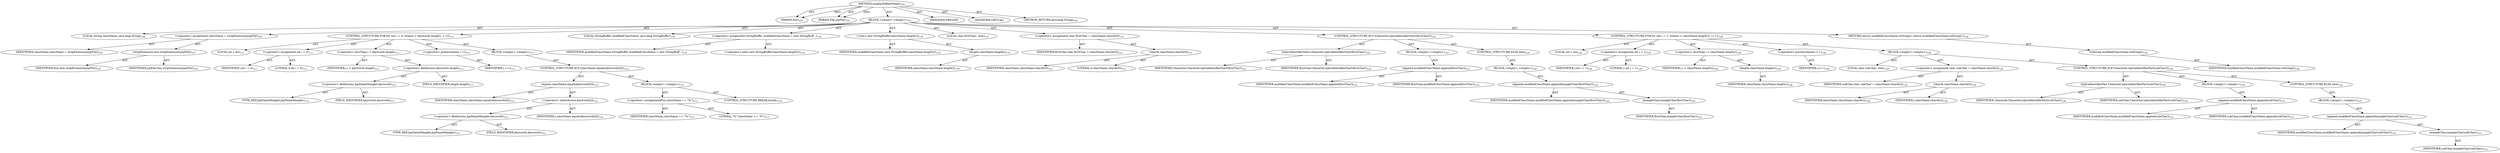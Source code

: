 digraph "mapJspToBaseName" {  
"111669149697" [label = <(METHOD,mapJspToBaseName)<SUB>105</SUB>> ]
"115964116993" [label = <(PARAM,this)<SUB>105</SUB>> ]
"115964116995" [label = <(PARAM,File jspFile)<SUB>105</SUB>> ]
"25769803777" [label = <(BLOCK,&lt;empty&gt;,&lt;empty&gt;)<SUB>105</SUB>> ]
"94489280512" [label = <(LOCAL,String className: java.lang.String)<SUB>106</SUB>> ]
"30064771074" [label = <(&lt;operator&gt;.assignment,className = stripExtension(jspFile))<SUB>107</SUB>> ]
"68719476739" [label = <(IDENTIFIER,className,className = stripExtension(jspFile))<SUB>107</SUB>> ]
"30064771075" [label = <(stripExtension,this.stripExtension(jspFile))<SUB>107</SUB>> ]
"68719476737" [label = <(IDENTIFIER,this,this.stripExtension(jspFile))<SUB>107</SUB>> ]
"68719476740" [label = <(IDENTIFIER,jspFile,this.stripExtension(jspFile))<SUB>107</SUB>> ]
"47244640256" [label = <(CONTROL_STRUCTURE,FOR,for (int i = 0; Some(i &lt; keywords.length); ++i))<SUB>111</SUB>> ]
"94489280513" [label = <(LOCAL,int i: int)<SUB>111</SUB>> ]
"30064771076" [label = <(&lt;operator&gt;.assignment,int i = 0)<SUB>111</SUB>> ]
"68719476741" [label = <(IDENTIFIER,i,int i = 0)<SUB>111</SUB>> ]
"90194313217" [label = <(LITERAL,0,int i = 0)<SUB>111</SUB>> ]
"30064771077" [label = <(&lt;operator&gt;.lessThan,i &lt; keywords.length)<SUB>111</SUB>> ]
"68719476742" [label = <(IDENTIFIER,i,i &lt; keywords.length)<SUB>111</SUB>> ]
"30064771078" [label = <(&lt;operator&gt;.fieldAccess,keywords.length)<SUB>111</SUB>> ]
"30064771079" [label = <(&lt;operator&gt;.fieldAccess,JspNameMangler.keywords)<SUB>111</SUB>> ]
"180388626432" [label = <(TYPE_REF,JspNameMangler,JspNameMangler)<SUB>111</SUB>> ]
"55834574848" [label = <(FIELD_IDENTIFIER,keywords,keywords)<SUB>111</SUB>> ]
"55834574849" [label = <(FIELD_IDENTIFIER,length,length)<SUB>111</SUB>> ]
"30064771080" [label = <(&lt;operator&gt;.preIncrement,++i)<SUB>111</SUB>> ]
"68719476743" [label = <(IDENTIFIER,i,++i)<SUB>111</SUB>> ]
"25769803778" [label = <(BLOCK,&lt;empty&gt;,&lt;empty&gt;)<SUB>111</SUB>> ]
"47244640257" [label = <(CONTROL_STRUCTURE,IF,if (className.equals(keywords[i])))<SUB>112</SUB>> ]
"30064771081" [label = <(equals,className.equals(keywords[i]))<SUB>112</SUB>> ]
"68719476744" [label = <(IDENTIFIER,className,className.equals(keywords[i]))<SUB>112</SUB>> ]
"30064771082" [label = <(&lt;operator&gt;.indexAccess,keywords[i])<SUB>112</SUB>> ]
"30064771083" [label = <(&lt;operator&gt;.fieldAccess,JspNameMangler.keywords)<SUB>112</SUB>> ]
"180388626433" [label = <(TYPE_REF,JspNameMangler,JspNameMangler)<SUB>112</SUB>> ]
"55834574850" [label = <(FIELD_IDENTIFIER,keywords,keywords)<SUB>112</SUB>> ]
"68719476745" [label = <(IDENTIFIER,i,className.equals(keywords[i]))<SUB>112</SUB>> ]
"25769803779" [label = <(BLOCK,&lt;empty&gt;,&lt;empty&gt;)<SUB>112</SUB>> ]
"30064771084" [label = <(&lt;operator&gt;.assignmentPlus,className += &quot;%&quot;)<SUB>113</SUB>> ]
"68719476746" [label = <(IDENTIFIER,className,className += &quot;%&quot;)<SUB>113</SUB>> ]
"90194313218" [label = <(LITERAL,&quot;%&quot;,className += &quot;%&quot;)<SUB>113</SUB>> ]
"47244640258" [label = <(CONTROL_STRUCTURE,BREAK,break;)<SUB>114</SUB>> ]
"94489280514" [label = <(LOCAL,StringBuffer modifiedClassName: java.lang.StringBuffer)<SUB>119</SUB>> ]
"30064771085" [label = <(&lt;operator&gt;.assignment,StringBuffer modifiedClassName = new StringBuff...)<SUB>119</SUB>> ]
"68719476747" [label = <(IDENTIFIER,modifiedClassName,StringBuffer modifiedClassName = new StringBuff...)<SUB>119</SUB>> ]
"30064771086" [label = <(&lt;operator&gt;.alloc,new StringBuffer(className.length()))<SUB>119</SUB>> ]
"30064771087" [label = <(&lt;init&gt;,new StringBuffer(className.length()))<SUB>119</SUB>> ]
"68719476748" [label = <(IDENTIFIER,modifiedClassName,new StringBuffer(className.length()))<SUB>119</SUB>> ]
"30064771088" [label = <(length,className.length())<SUB>119</SUB>> ]
"68719476749" [label = <(IDENTIFIER,className,className.length())<SUB>119</SUB>> ]
"94489280515" [label = <(LOCAL,char firstChar: char)<SUB>121</SUB>> ]
"30064771089" [label = <(&lt;operator&gt;.assignment,char firstChar = className.charAt(0))<SUB>121</SUB>> ]
"68719476750" [label = <(IDENTIFIER,firstChar,char firstChar = className.charAt(0))<SUB>121</SUB>> ]
"30064771090" [label = <(charAt,className.charAt(0))<SUB>121</SUB>> ]
"68719476751" [label = <(IDENTIFIER,className,className.charAt(0))<SUB>121</SUB>> ]
"90194313219" [label = <(LITERAL,0,className.charAt(0))<SUB>121</SUB>> ]
"47244640259" [label = <(CONTROL_STRUCTURE,IF,if (Character.isJavaIdentifierStart(firstChar)))<SUB>122</SUB>> ]
"30064771091" [label = <(isJavaIdentifierStart,Character.isJavaIdentifierStart(firstChar))<SUB>122</SUB>> ]
"68719476752" [label = <(IDENTIFIER,Character,Character.isJavaIdentifierStart(firstChar))<SUB>122</SUB>> ]
"68719476753" [label = <(IDENTIFIER,firstChar,Character.isJavaIdentifierStart(firstChar))<SUB>122</SUB>> ]
"25769803780" [label = <(BLOCK,&lt;empty&gt;,&lt;empty&gt;)<SUB>122</SUB>> ]
"30064771092" [label = <(append,modifiedClassName.append(firstChar))<SUB>123</SUB>> ]
"68719476754" [label = <(IDENTIFIER,modifiedClassName,modifiedClassName.append(firstChar))<SUB>123</SUB>> ]
"68719476755" [label = <(IDENTIFIER,firstChar,modifiedClassName.append(firstChar))<SUB>123</SUB>> ]
"47244640260" [label = <(CONTROL_STRUCTURE,ELSE,else)<SUB>124</SUB>> ]
"25769803781" [label = <(BLOCK,&lt;empty&gt;,&lt;empty&gt;)<SUB>124</SUB>> ]
"30064771093" [label = <(append,modifiedClassName.append(mangleChar(firstChar)))<SUB>125</SUB>> ]
"68719476756" [label = <(IDENTIFIER,modifiedClassName,modifiedClassName.append(mangleChar(firstChar)))<SUB>125</SUB>> ]
"30064771094" [label = <(mangleChar,mangleChar(firstChar))<SUB>125</SUB>> ]
"68719476757" [label = <(IDENTIFIER,firstChar,mangleChar(firstChar))<SUB>125</SUB>> ]
"47244640261" [label = <(CONTROL_STRUCTURE,FOR,for (int i = 1; Some(i &lt; className.length()); i++))<SUB>128</SUB>> ]
"94489280516" [label = <(LOCAL,int i: int)<SUB>128</SUB>> ]
"30064771095" [label = <(&lt;operator&gt;.assignment,int i = 1)<SUB>128</SUB>> ]
"68719476758" [label = <(IDENTIFIER,i,int i = 1)<SUB>128</SUB>> ]
"90194313220" [label = <(LITERAL,1,int i = 1)<SUB>128</SUB>> ]
"30064771096" [label = <(&lt;operator&gt;.lessThan,i &lt; className.length())<SUB>128</SUB>> ]
"68719476759" [label = <(IDENTIFIER,i,i &lt; className.length())<SUB>128</SUB>> ]
"30064771097" [label = <(length,className.length())<SUB>128</SUB>> ]
"68719476760" [label = <(IDENTIFIER,className,className.length())<SUB>128</SUB>> ]
"30064771098" [label = <(&lt;operator&gt;.postIncrement,i++)<SUB>128</SUB>> ]
"68719476761" [label = <(IDENTIFIER,i,i++)<SUB>128</SUB>> ]
"25769803782" [label = <(BLOCK,&lt;empty&gt;,&lt;empty&gt;)<SUB>128</SUB>> ]
"94489280517" [label = <(LOCAL,char subChar: char)<SUB>129</SUB>> ]
"30064771099" [label = <(&lt;operator&gt;.assignment,char subChar = className.charAt(i))<SUB>129</SUB>> ]
"68719476762" [label = <(IDENTIFIER,subChar,char subChar = className.charAt(i))<SUB>129</SUB>> ]
"30064771100" [label = <(charAt,className.charAt(i))<SUB>129</SUB>> ]
"68719476763" [label = <(IDENTIFIER,className,className.charAt(i))<SUB>129</SUB>> ]
"68719476764" [label = <(IDENTIFIER,i,className.charAt(i))<SUB>129</SUB>> ]
"47244640262" [label = <(CONTROL_STRUCTURE,IF,if (Character.isJavaIdentifierPart(subChar)))<SUB>130</SUB>> ]
"30064771101" [label = <(isJavaIdentifierPart,Character.isJavaIdentifierPart(subChar))<SUB>130</SUB>> ]
"68719476765" [label = <(IDENTIFIER,Character,Character.isJavaIdentifierPart(subChar))<SUB>130</SUB>> ]
"68719476766" [label = <(IDENTIFIER,subChar,Character.isJavaIdentifierPart(subChar))<SUB>130</SUB>> ]
"25769803783" [label = <(BLOCK,&lt;empty&gt;,&lt;empty&gt;)<SUB>130</SUB>> ]
"30064771102" [label = <(append,modifiedClassName.append(subChar))<SUB>131</SUB>> ]
"68719476767" [label = <(IDENTIFIER,modifiedClassName,modifiedClassName.append(subChar))<SUB>131</SUB>> ]
"68719476768" [label = <(IDENTIFIER,subChar,modifiedClassName.append(subChar))<SUB>131</SUB>> ]
"47244640263" [label = <(CONTROL_STRUCTURE,ELSE,else)<SUB>132</SUB>> ]
"25769803784" [label = <(BLOCK,&lt;empty&gt;,&lt;empty&gt;)<SUB>132</SUB>> ]
"30064771103" [label = <(append,modifiedClassName.append(mangleChar(subChar)))<SUB>133</SUB>> ]
"68719476769" [label = <(IDENTIFIER,modifiedClassName,modifiedClassName.append(mangleChar(subChar)))<SUB>133</SUB>> ]
"30064771104" [label = <(mangleChar,mangleChar(subChar))<SUB>133</SUB>> ]
"68719476770" [label = <(IDENTIFIER,subChar,mangleChar(subChar))<SUB>133</SUB>> ]
"146028888065" [label = <(RETURN,return modifiedClassName.toString();,return modifiedClassName.toString();)<SUB>136</SUB>> ]
"30064771105" [label = <(toString,modifiedClassName.toString())<SUB>136</SUB>> ]
"68719476771" [label = <(IDENTIFIER,modifiedClassName,modifiedClassName.toString())<SUB>136</SUB>> ]
"133143986180" [label = <(MODIFIER,PRIVATE)> ]
"133143986181" [label = <(MODIFIER,VIRTUAL)> ]
"128849018881" [label = <(METHOD_RETURN,java.lang.String)<SUB>105</SUB>> ]
  "111669149697" -> "115964116993"  [ label = "AST: "] 
  "111669149697" -> "115964116995"  [ label = "AST: "] 
  "111669149697" -> "25769803777"  [ label = "AST: "] 
  "111669149697" -> "133143986180"  [ label = "AST: "] 
  "111669149697" -> "133143986181"  [ label = "AST: "] 
  "111669149697" -> "128849018881"  [ label = "AST: "] 
  "25769803777" -> "94489280512"  [ label = "AST: "] 
  "25769803777" -> "30064771074"  [ label = "AST: "] 
  "25769803777" -> "47244640256"  [ label = "AST: "] 
  "25769803777" -> "94489280514"  [ label = "AST: "] 
  "25769803777" -> "30064771085"  [ label = "AST: "] 
  "25769803777" -> "30064771087"  [ label = "AST: "] 
  "25769803777" -> "94489280515"  [ label = "AST: "] 
  "25769803777" -> "30064771089"  [ label = "AST: "] 
  "25769803777" -> "47244640259"  [ label = "AST: "] 
  "25769803777" -> "47244640261"  [ label = "AST: "] 
  "25769803777" -> "146028888065"  [ label = "AST: "] 
  "30064771074" -> "68719476739"  [ label = "AST: "] 
  "30064771074" -> "30064771075"  [ label = "AST: "] 
  "30064771075" -> "68719476737"  [ label = "AST: "] 
  "30064771075" -> "68719476740"  [ label = "AST: "] 
  "47244640256" -> "94489280513"  [ label = "AST: "] 
  "47244640256" -> "30064771076"  [ label = "AST: "] 
  "47244640256" -> "30064771077"  [ label = "AST: "] 
  "47244640256" -> "30064771080"  [ label = "AST: "] 
  "47244640256" -> "25769803778"  [ label = "AST: "] 
  "30064771076" -> "68719476741"  [ label = "AST: "] 
  "30064771076" -> "90194313217"  [ label = "AST: "] 
  "30064771077" -> "68719476742"  [ label = "AST: "] 
  "30064771077" -> "30064771078"  [ label = "AST: "] 
  "30064771078" -> "30064771079"  [ label = "AST: "] 
  "30064771078" -> "55834574849"  [ label = "AST: "] 
  "30064771079" -> "180388626432"  [ label = "AST: "] 
  "30064771079" -> "55834574848"  [ label = "AST: "] 
  "30064771080" -> "68719476743"  [ label = "AST: "] 
  "25769803778" -> "47244640257"  [ label = "AST: "] 
  "47244640257" -> "30064771081"  [ label = "AST: "] 
  "47244640257" -> "25769803779"  [ label = "AST: "] 
  "30064771081" -> "68719476744"  [ label = "AST: "] 
  "30064771081" -> "30064771082"  [ label = "AST: "] 
  "30064771082" -> "30064771083"  [ label = "AST: "] 
  "30064771082" -> "68719476745"  [ label = "AST: "] 
  "30064771083" -> "180388626433"  [ label = "AST: "] 
  "30064771083" -> "55834574850"  [ label = "AST: "] 
  "25769803779" -> "30064771084"  [ label = "AST: "] 
  "25769803779" -> "47244640258"  [ label = "AST: "] 
  "30064771084" -> "68719476746"  [ label = "AST: "] 
  "30064771084" -> "90194313218"  [ label = "AST: "] 
  "30064771085" -> "68719476747"  [ label = "AST: "] 
  "30064771085" -> "30064771086"  [ label = "AST: "] 
  "30064771087" -> "68719476748"  [ label = "AST: "] 
  "30064771087" -> "30064771088"  [ label = "AST: "] 
  "30064771088" -> "68719476749"  [ label = "AST: "] 
  "30064771089" -> "68719476750"  [ label = "AST: "] 
  "30064771089" -> "30064771090"  [ label = "AST: "] 
  "30064771090" -> "68719476751"  [ label = "AST: "] 
  "30064771090" -> "90194313219"  [ label = "AST: "] 
  "47244640259" -> "30064771091"  [ label = "AST: "] 
  "47244640259" -> "25769803780"  [ label = "AST: "] 
  "47244640259" -> "47244640260"  [ label = "AST: "] 
  "30064771091" -> "68719476752"  [ label = "AST: "] 
  "30064771091" -> "68719476753"  [ label = "AST: "] 
  "25769803780" -> "30064771092"  [ label = "AST: "] 
  "30064771092" -> "68719476754"  [ label = "AST: "] 
  "30064771092" -> "68719476755"  [ label = "AST: "] 
  "47244640260" -> "25769803781"  [ label = "AST: "] 
  "25769803781" -> "30064771093"  [ label = "AST: "] 
  "30064771093" -> "68719476756"  [ label = "AST: "] 
  "30064771093" -> "30064771094"  [ label = "AST: "] 
  "30064771094" -> "68719476757"  [ label = "AST: "] 
  "47244640261" -> "94489280516"  [ label = "AST: "] 
  "47244640261" -> "30064771095"  [ label = "AST: "] 
  "47244640261" -> "30064771096"  [ label = "AST: "] 
  "47244640261" -> "30064771098"  [ label = "AST: "] 
  "47244640261" -> "25769803782"  [ label = "AST: "] 
  "30064771095" -> "68719476758"  [ label = "AST: "] 
  "30064771095" -> "90194313220"  [ label = "AST: "] 
  "30064771096" -> "68719476759"  [ label = "AST: "] 
  "30064771096" -> "30064771097"  [ label = "AST: "] 
  "30064771097" -> "68719476760"  [ label = "AST: "] 
  "30064771098" -> "68719476761"  [ label = "AST: "] 
  "25769803782" -> "94489280517"  [ label = "AST: "] 
  "25769803782" -> "30064771099"  [ label = "AST: "] 
  "25769803782" -> "47244640262"  [ label = "AST: "] 
  "30064771099" -> "68719476762"  [ label = "AST: "] 
  "30064771099" -> "30064771100"  [ label = "AST: "] 
  "30064771100" -> "68719476763"  [ label = "AST: "] 
  "30064771100" -> "68719476764"  [ label = "AST: "] 
  "47244640262" -> "30064771101"  [ label = "AST: "] 
  "47244640262" -> "25769803783"  [ label = "AST: "] 
  "47244640262" -> "47244640263"  [ label = "AST: "] 
  "30064771101" -> "68719476765"  [ label = "AST: "] 
  "30064771101" -> "68719476766"  [ label = "AST: "] 
  "25769803783" -> "30064771102"  [ label = "AST: "] 
  "30064771102" -> "68719476767"  [ label = "AST: "] 
  "30064771102" -> "68719476768"  [ label = "AST: "] 
  "47244640263" -> "25769803784"  [ label = "AST: "] 
  "25769803784" -> "30064771103"  [ label = "AST: "] 
  "30064771103" -> "68719476769"  [ label = "AST: "] 
  "30064771103" -> "30064771104"  [ label = "AST: "] 
  "30064771104" -> "68719476770"  [ label = "AST: "] 
  "146028888065" -> "30064771105"  [ label = "AST: "] 
  "30064771105" -> "68719476771"  [ label = "AST: "] 
  "111669149697" -> "115964116993"  [ label = "DDG: "] 
  "111669149697" -> "115964116995"  [ label = "DDG: "] 
}
